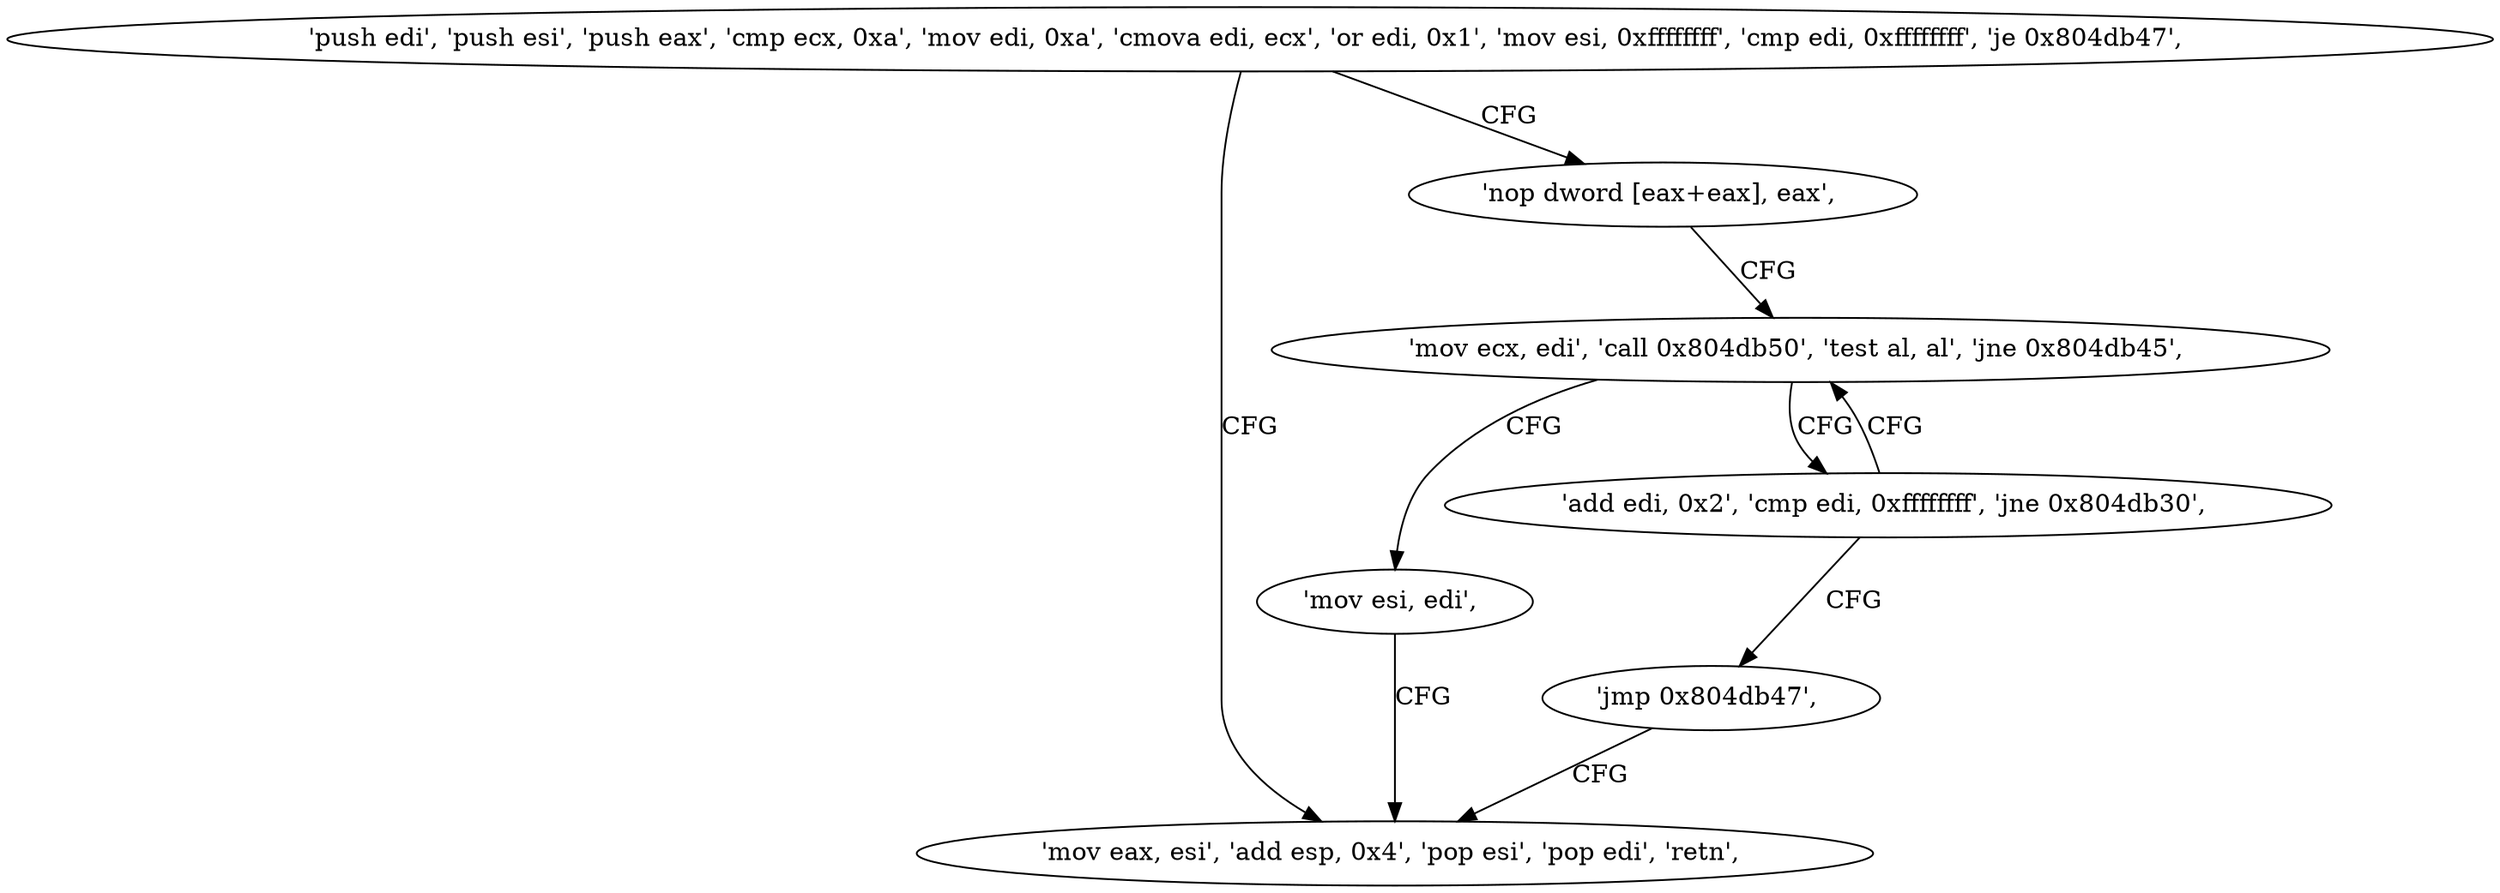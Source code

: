 digraph "func" {
"134535952" [label = "'push edi', 'push esi', 'push eax', 'cmp ecx, 0xa', 'mov edi, 0xa', 'cmova edi, ecx', 'or edi, 0x1', 'mov esi, 0xffffffff', 'cmp edi, 0xffffffff', 'je 0x804db47', " ]
"134536007" [label = "'mov eax, esi', 'add esp, 0x4', 'pop esi', 'pop edi', 'retn', " ]
"134535979" [label = "'nop dword [eax+eax], eax', " ]
"134535984" [label = "'mov ecx, edi', 'call 0x804db50', 'test al, al', 'jne 0x804db45', " ]
"134536005" [label = "'mov esi, edi', " ]
"134535995" [label = "'add edi, 0x2', 'cmp edi, 0xffffffff', 'jne 0x804db30', " ]
"134536003" [label = "'jmp 0x804db47', " ]
"134535952" -> "134536007" [ label = "CFG" ]
"134535952" -> "134535979" [ label = "CFG" ]
"134535979" -> "134535984" [ label = "CFG" ]
"134535984" -> "134536005" [ label = "CFG" ]
"134535984" -> "134535995" [ label = "CFG" ]
"134536005" -> "134536007" [ label = "CFG" ]
"134535995" -> "134535984" [ label = "CFG" ]
"134535995" -> "134536003" [ label = "CFG" ]
"134536003" -> "134536007" [ label = "CFG" ]
}
